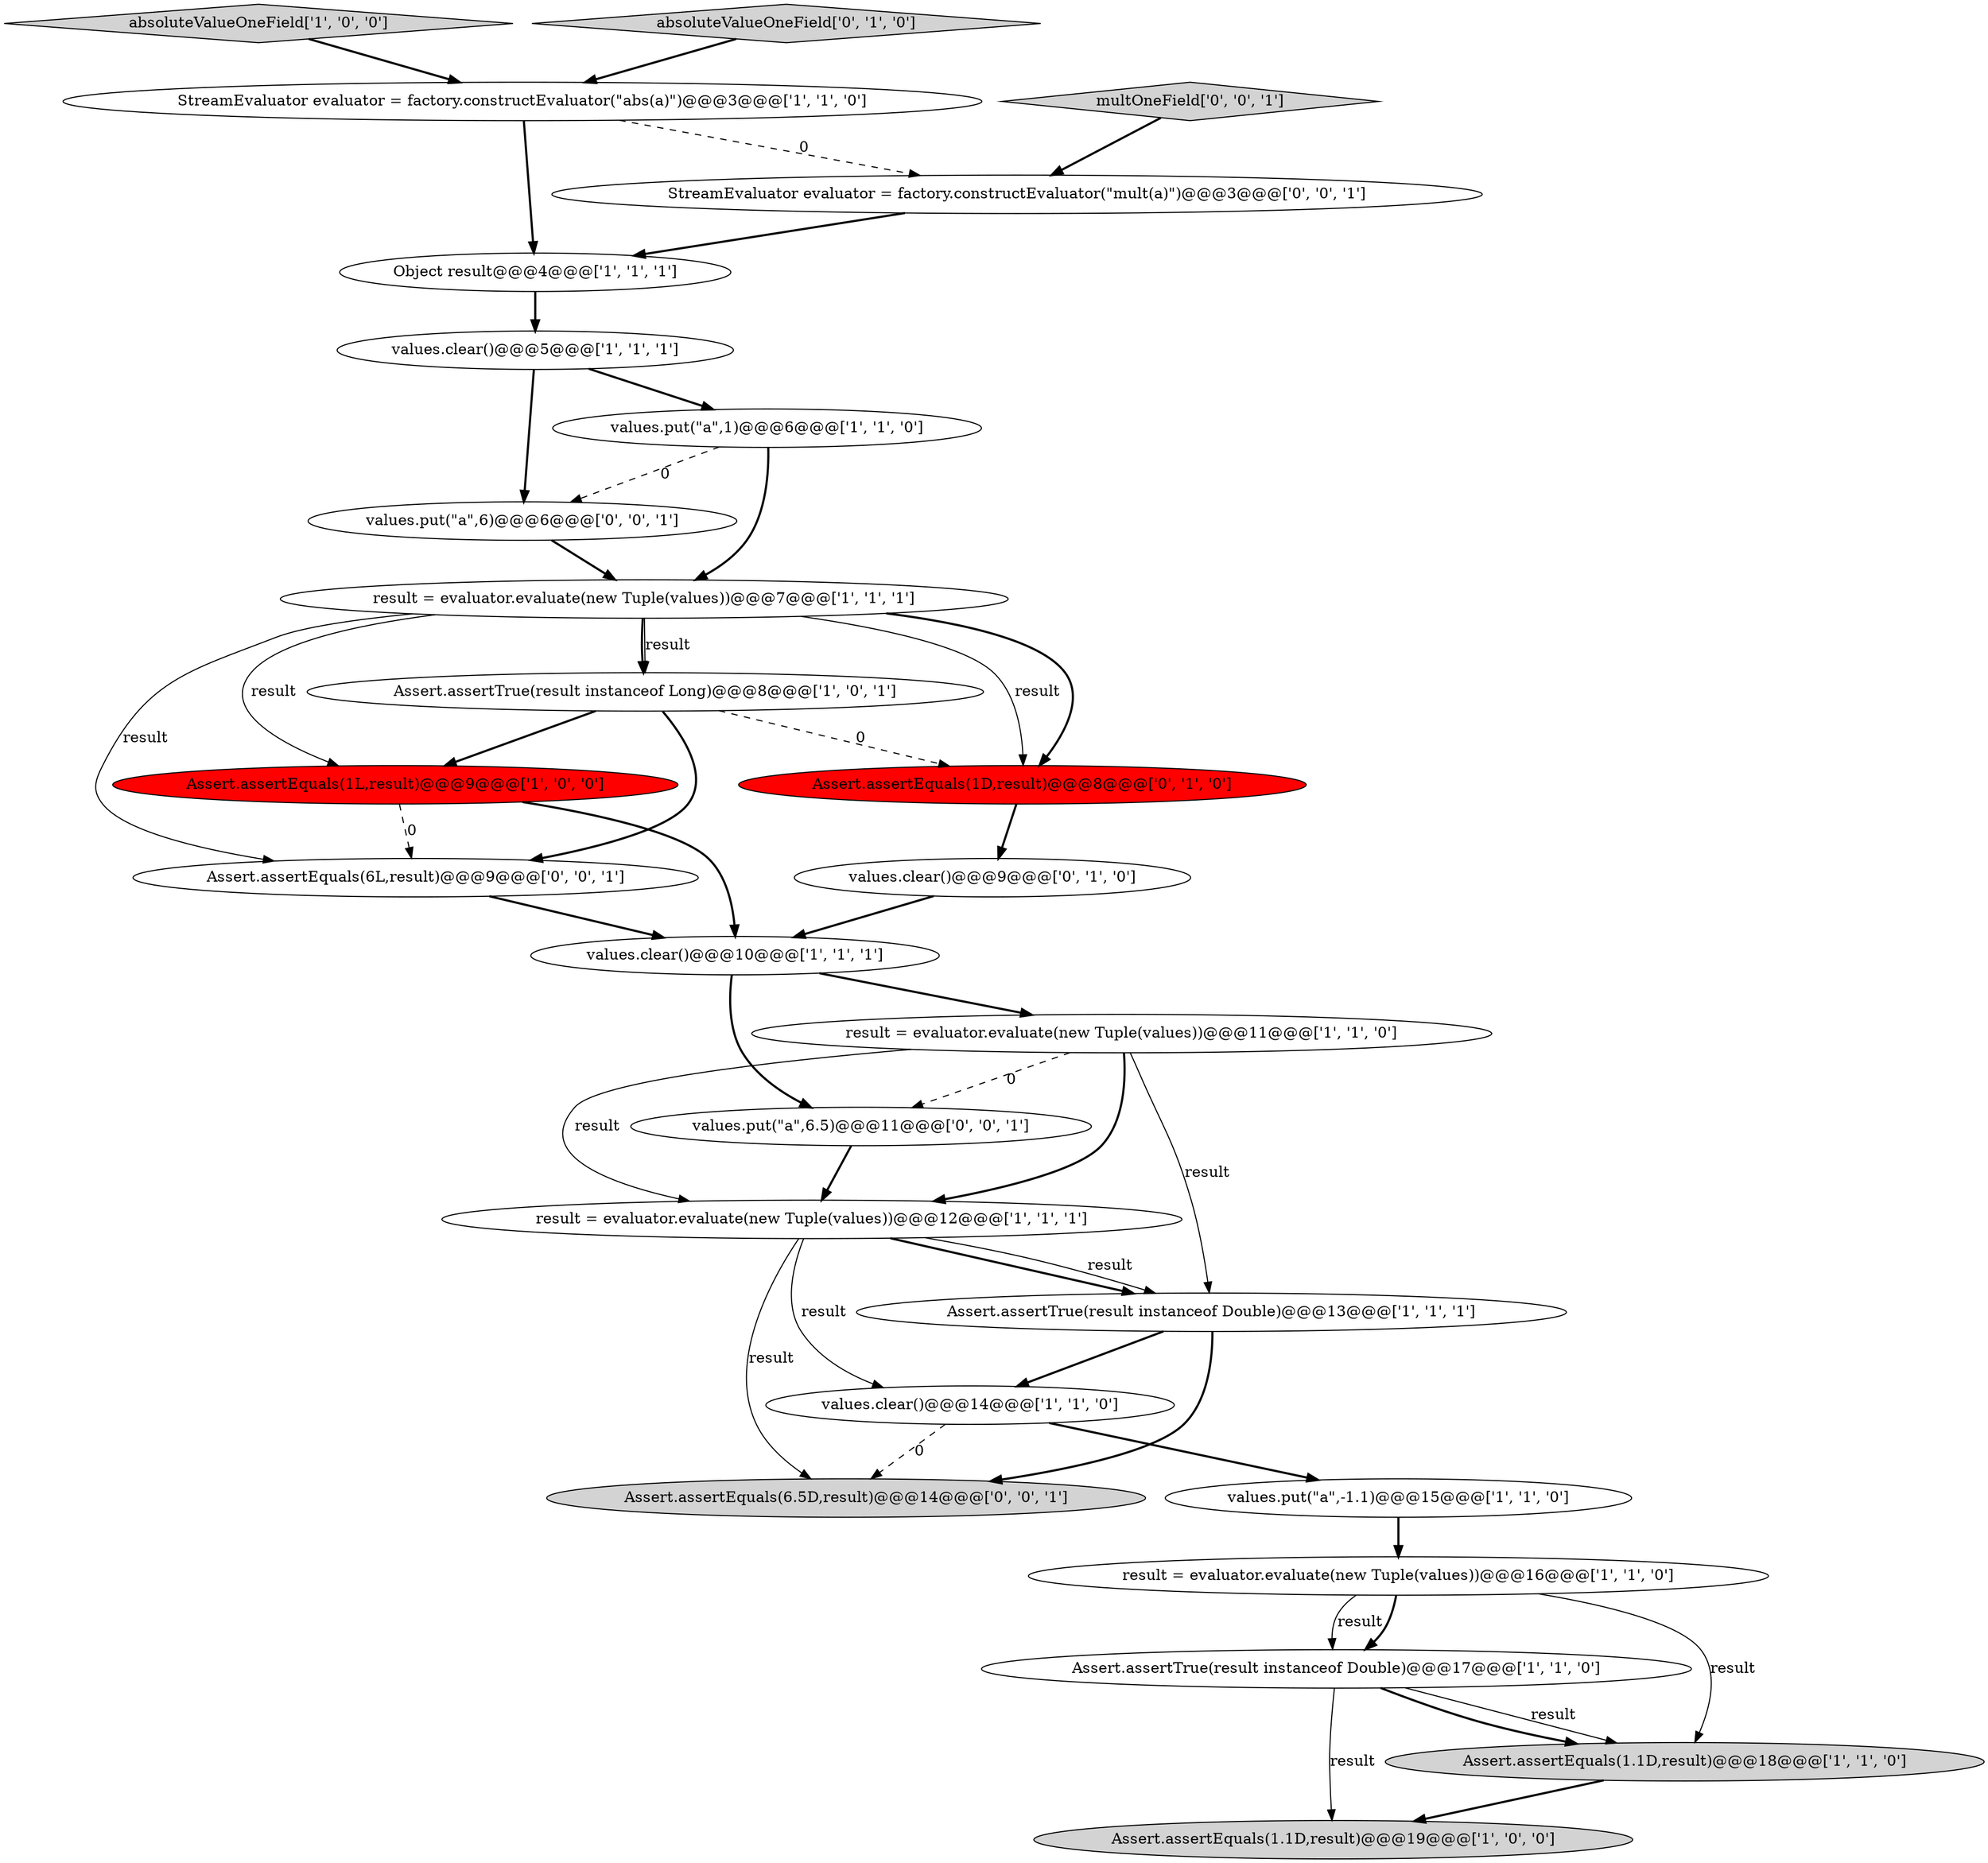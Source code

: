 digraph {
12 [style = filled, label = "Object result@@@4@@@['1', '1', '1']", fillcolor = white, shape = ellipse image = "AAA0AAABBB1BBB"];
4 [style = filled, label = "Assert.assertTrue(result instanceof Long)@@@8@@@['1', '0', '1']", fillcolor = white, shape = ellipse image = "AAA0AAABBB1BBB"];
21 [style = filled, label = "values.put(\"a\",6)@@@6@@@['0', '0', '1']", fillcolor = white, shape = ellipse image = "AAA0AAABBB3BBB"];
17 [style = filled, label = "absoluteValueOneField['1', '0', '0']", fillcolor = lightgray, shape = diamond image = "AAA0AAABBB1BBB"];
20 [style = filled, label = "absoluteValueOneField['0', '1', '0']", fillcolor = lightgray, shape = diamond image = "AAA0AAABBB2BBB"];
1 [style = filled, label = "values.put(\"a\",-1.1)@@@15@@@['1', '1', '0']", fillcolor = white, shape = ellipse image = "AAA0AAABBB1BBB"];
11 [style = filled, label = "StreamEvaluator evaluator = factory.constructEvaluator(\"abs(a)\")@@@3@@@['1', '1', '0']", fillcolor = white, shape = ellipse image = "AAA0AAABBB1BBB"];
16 [style = filled, label = "result = evaluator.evaluate(new Tuple(values))@@@12@@@['1', '1', '1']", fillcolor = white, shape = ellipse image = "AAA0AAABBB1BBB"];
6 [style = filled, label = "result = evaluator.evaluate(new Tuple(values))@@@11@@@['1', '1', '0']", fillcolor = white, shape = ellipse image = "AAA0AAABBB1BBB"];
22 [style = filled, label = "values.put(\"a\",6.5)@@@11@@@['0', '0', '1']", fillcolor = white, shape = ellipse image = "AAA0AAABBB3BBB"];
8 [style = filled, label = "values.clear()@@@5@@@['1', '1', '1']", fillcolor = white, shape = ellipse image = "AAA0AAABBB1BBB"];
23 [style = filled, label = "Assert.assertEquals(6L,result)@@@9@@@['0', '0', '1']", fillcolor = white, shape = ellipse image = "AAA0AAABBB3BBB"];
9 [style = filled, label = "Assert.assertEquals(1.1D,result)@@@19@@@['1', '0', '0']", fillcolor = lightgray, shape = ellipse image = "AAA0AAABBB1BBB"];
24 [style = filled, label = "multOneField['0', '0', '1']", fillcolor = lightgray, shape = diamond image = "AAA0AAABBB3BBB"];
26 [style = filled, label = "Assert.assertEquals(6.5D,result)@@@14@@@['0', '0', '1']", fillcolor = lightgray, shape = ellipse image = "AAA0AAABBB3BBB"];
19 [style = filled, label = "values.clear()@@@9@@@['0', '1', '0']", fillcolor = white, shape = ellipse image = "AAA0AAABBB2BBB"];
18 [style = filled, label = "Assert.assertEquals(1D,result)@@@8@@@['0', '1', '0']", fillcolor = red, shape = ellipse image = "AAA1AAABBB2BBB"];
5 [style = filled, label = "values.clear()@@@10@@@['1', '1', '1']", fillcolor = white, shape = ellipse image = "AAA0AAABBB1BBB"];
3 [style = filled, label = "Assert.assertEquals(1.1D,result)@@@18@@@['1', '1', '0']", fillcolor = lightgray, shape = ellipse image = "AAA0AAABBB1BBB"];
10 [style = filled, label = "values.put(\"a\",1)@@@6@@@['1', '1', '0']", fillcolor = white, shape = ellipse image = "AAA0AAABBB1BBB"];
7 [style = filled, label = "Assert.assertTrue(result instanceof Double)@@@13@@@['1', '1', '1']", fillcolor = white, shape = ellipse image = "AAA0AAABBB1BBB"];
25 [style = filled, label = "StreamEvaluator evaluator = factory.constructEvaluator(\"mult(a)\")@@@3@@@['0', '0', '1']", fillcolor = white, shape = ellipse image = "AAA0AAABBB3BBB"];
14 [style = filled, label = "Assert.assertEquals(1L,result)@@@9@@@['1', '0', '0']", fillcolor = red, shape = ellipse image = "AAA1AAABBB1BBB"];
2 [style = filled, label = "values.clear()@@@14@@@['1', '1', '0']", fillcolor = white, shape = ellipse image = "AAA0AAABBB1BBB"];
0 [style = filled, label = "result = evaluator.evaluate(new Tuple(values))@@@7@@@['1', '1', '1']", fillcolor = white, shape = ellipse image = "AAA0AAABBB1BBB"];
13 [style = filled, label = "Assert.assertTrue(result instanceof Double)@@@17@@@['1', '1', '0']", fillcolor = white, shape = ellipse image = "AAA0AAABBB1BBB"];
15 [style = filled, label = "result = evaluator.evaluate(new Tuple(values))@@@16@@@['1', '1', '0']", fillcolor = white, shape = ellipse image = "AAA0AAABBB1BBB"];
4->18 [style = dashed, label="0"];
8->10 [style = bold, label=""];
15->13 [style = solid, label="result"];
4->14 [style = bold, label=""];
15->13 [style = bold, label=""];
10->21 [style = dashed, label="0"];
23->5 [style = bold, label=""];
21->0 [style = bold, label=""];
13->3 [style = solid, label="result"];
22->16 [style = bold, label=""];
2->1 [style = bold, label=""];
1->15 [style = bold, label=""];
14->5 [style = bold, label=""];
16->7 [style = bold, label=""];
18->19 [style = bold, label=""];
16->7 [style = solid, label="result"];
16->2 [style = solid, label="result"];
11->12 [style = bold, label=""];
0->18 [style = solid, label="result"];
6->22 [style = dashed, label="0"];
7->26 [style = bold, label=""];
3->9 [style = bold, label=""];
19->5 [style = bold, label=""];
13->9 [style = solid, label="result"];
14->23 [style = dashed, label="0"];
5->6 [style = bold, label=""];
13->3 [style = bold, label=""];
15->3 [style = solid, label="result"];
25->12 [style = bold, label=""];
0->4 [style = bold, label=""];
6->16 [style = bold, label=""];
12->8 [style = bold, label=""];
7->2 [style = bold, label=""];
24->25 [style = bold, label=""];
6->16 [style = solid, label="result"];
6->7 [style = solid, label="result"];
10->0 [style = bold, label=""];
11->25 [style = dashed, label="0"];
8->21 [style = bold, label=""];
0->23 [style = solid, label="result"];
0->18 [style = bold, label=""];
0->4 [style = solid, label="result"];
2->26 [style = dashed, label="0"];
5->22 [style = bold, label=""];
16->26 [style = solid, label="result"];
4->23 [style = bold, label=""];
0->14 [style = solid, label="result"];
20->11 [style = bold, label=""];
17->11 [style = bold, label=""];
}

